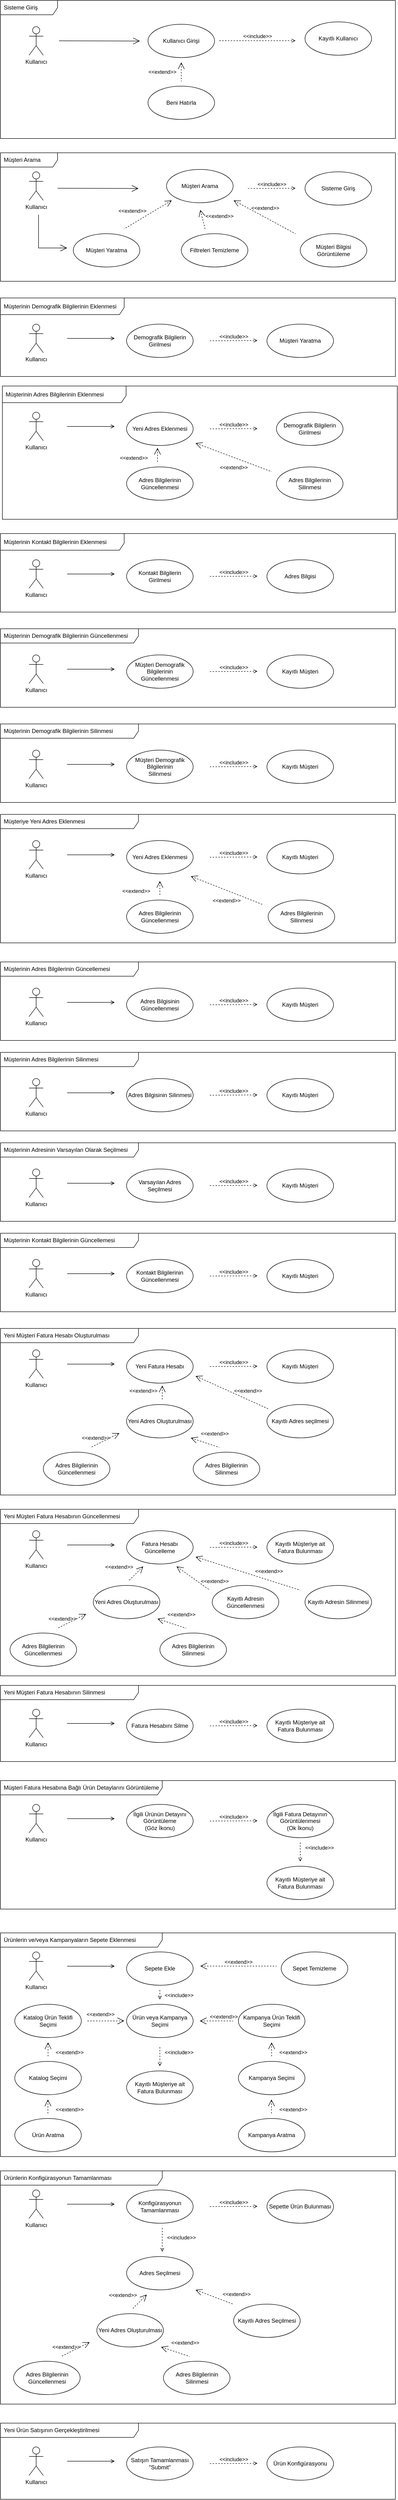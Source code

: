 <mxfile version="20.7.4" type="github">
  <diagram id="ET5Hn8V05vsVDeW5QQIa" name="Page-1">
    <mxGraphModel dx="1366" dy="2928" grid="1" gridSize="10" guides="1" tooltips="1" connect="1" arrows="1" fold="1" page="1" pageScale="1" pageWidth="850" pageHeight="1100" math="0" shadow="0">
      <root>
        <mxCell id="0" />
        <mxCell id="1" parent="0" />
        <mxCell id="RHdUkswQdlGe0OStJKvr-196" value="Yeni Ürün Satışının Gerçekleştirilmesi" style="shape=umlFrame;whiteSpace=wrap;html=1;width=290;height=30;boundedLbl=1;verticalAlign=middle;align=left;spacingLeft=5;" parent="1" vertex="1">
          <mxGeometry x="10" y="2920" width="830" height="160" as="geometry" />
        </mxCell>
        <mxCell id="RHdUkswQdlGe0OStJKvr-136" value="Müşteri Fatura Hesabına Bağlı Ürün Detaylarını Görüntüleme" style="shape=umlFrame;whiteSpace=wrap;html=1;width=340;height=30;boundedLbl=1;verticalAlign=middle;align=left;spacingLeft=5;" parent="1" vertex="1">
          <mxGeometry x="10" y="1570" width="830" height="270" as="geometry" />
        </mxCell>
        <mxCell id="RHdUkswQdlGe0OStJKvr-27" value="Müşterinin Demografik Bilgilerinin Eklenmesi" style="shape=umlFrame;whiteSpace=wrap;html=1;width=260;height=35;boundedLbl=1;verticalAlign=middle;align=left;spacingLeft=5;" parent="1" vertex="1">
          <mxGeometry x="10" y="-1545" width="830" height="165" as="geometry" />
        </mxCell>
        <mxCell id="RHdUkswQdlGe0OStJKvr-33" value="Müşterinin Adres Bilgilerinin Eklenmesi" style="shape=umlFrame;whiteSpace=wrap;html=1;width=260;height=35;boundedLbl=1;verticalAlign=middle;align=left;spacingLeft=5;" parent="1" vertex="1">
          <mxGeometry x="14" y="-1360" width="830" height="280" as="geometry" />
        </mxCell>
        <mxCell id="RHdUkswQdlGe0OStJKvr-1" value="Sisteme Giriş" style="shape=umlFrame;whiteSpace=wrap;html=1;width=120;height=30;boundedLbl=1;verticalAlign=middle;align=left;spacingLeft=5;" parent="1" vertex="1">
          <mxGeometry x="10" y="-2170" width="830" height="290" as="geometry" />
        </mxCell>
        <mxCell id="RHdUkswQdlGe0OStJKvr-3" value="Kullanıcı" style="shape=umlActor;verticalLabelPosition=bottom;verticalAlign=top;html=1;" parent="1" vertex="1">
          <mxGeometry x="70" y="-2115" width="30" height="60" as="geometry" />
        </mxCell>
        <mxCell id="RHdUkswQdlGe0OStJKvr-6" value="&amp;lt;&amp;lt;extend&amp;gt;&amp;gt;" style="edgeStyle=none;html=1;startArrow=open;endArrow=none;startSize=12;verticalAlign=bottom;dashed=1;labelBackgroundColor=none;rounded=0;" parent="1" edge="1">
          <mxGeometry x="0.5" y="-40" width="160" relative="1" as="geometry">
            <mxPoint x="390" y="-2040" as="sourcePoint" />
            <mxPoint x="390" y="-2000" as="targetPoint" />
            <mxPoint y="-1" as="offset" />
          </mxGeometry>
        </mxCell>
        <mxCell id="RHdUkswQdlGe0OStJKvr-9" value="Müşteri Arama" style="shape=umlFrame;whiteSpace=wrap;html=1;width=120;height=30;boundedLbl=1;verticalAlign=middle;align=left;spacingLeft=5;" parent="1" vertex="1">
          <mxGeometry x="10" y="-1850" width="830" height="270" as="geometry" />
        </mxCell>
        <mxCell id="RHdUkswQdlGe0OStJKvr-10" value="Kullanıcı" style="shape=umlActor;verticalLabelPosition=bottom;verticalAlign=top;html=1;" parent="1" vertex="1">
          <mxGeometry x="70" y="-1810" width="30" height="60" as="geometry" />
        </mxCell>
        <mxCell id="RHdUkswQdlGe0OStJKvr-11" value="Müşteri Arama" style="ellipse;whiteSpace=wrap;html=1;" parent="1" vertex="1">
          <mxGeometry x="359" y="-1815" width="140" height="70" as="geometry" />
        </mxCell>
        <mxCell id="RHdUkswQdlGe0OStJKvr-12" value="Müşteri Yaratma" style="ellipse;whiteSpace=wrap;html=1;" parent="1" vertex="1">
          <mxGeometry x="163" y="-1680" width="140" height="70" as="geometry" />
        </mxCell>
        <mxCell id="RHdUkswQdlGe0OStJKvr-13" value="" style="endArrow=open;endFill=1;endSize=12;html=1;rounded=0;" parent="1" edge="1">
          <mxGeometry width="160" relative="1" as="geometry">
            <mxPoint x="130" y="-1775.5" as="sourcePoint" />
            <mxPoint x="300" y="-1775" as="targetPoint" />
          </mxGeometry>
        </mxCell>
        <mxCell id="RHdUkswQdlGe0OStJKvr-14" value="&amp;lt;&amp;lt;extend&amp;gt;&amp;gt;" style="edgeStyle=none;html=1;startArrow=open;endArrow=none;startSize=12;verticalAlign=bottom;dashed=1;labelBackgroundColor=none;rounded=0;" parent="1" edge="1">
          <mxGeometry x="0.489" y="-16" width="160" relative="1" as="geometry">
            <mxPoint x="370" y="-1750" as="sourcePoint" />
            <mxPoint x="270" y="-1690" as="targetPoint" />
            <mxPoint as="offset" />
          </mxGeometry>
        </mxCell>
        <mxCell id="RHdUkswQdlGe0OStJKvr-15" value="Sisteme Giriş" style="ellipse;whiteSpace=wrap;html=1;" parent="1" vertex="1">
          <mxGeometry x="650" y="-1810" width="140" height="70" as="geometry" />
        </mxCell>
        <mxCell id="RHdUkswQdlGe0OStJKvr-16" value="&amp;lt;&amp;lt;include&amp;gt;&amp;gt;" style="html=1;verticalAlign=bottom;labelBackgroundColor=none;endArrow=open;endFill=0;dashed=1;rounded=0;" parent="1" edge="1">
          <mxGeometry width="160" relative="1" as="geometry">
            <mxPoint x="530" y="-1775" as="sourcePoint" />
            <mxPoint x="630" y="-1775.5" as="targetPoint" />
          </mxGeometry>
        </mxCell>
        <mxCell id="RHdUkswQdlGe0OStJKvr-17" value="Müşteri Bilgisi Görüntüleme" style="ellipse;whiteSpace=wrap;html=1;" parent="1" vertex="1">
          <mxGeometry x="640" y="-1680" width="140" height="70" as="geometry" />
        </mxCell>
        <mxCell id="RHdUkswQdlGe0OStJKvr-18" value="&amp;lt;&amp;lt;extend&amp;gt;&amp;gt;" style="edgeStyle=none;html=1;startArrow=open;endArrow=none;startSize=12;verticalAlign=bottom;dashed=1;labelBackgroundColor=none;rounded=0;" parent="1" edge="1">
          <mxGeometry x="-0.053" y="9" width="160" relative="1" as="geometry">
            <mxPoint x="500" y="-1750" as="sourcePoint" />
            <mxPoint x="630" y="-1680" as="targetPoint" />
            <mxPoint as="offset" />
          </mxGeometry>
        </mxCell>
        <mxCell id="RHdUkswQdlGe0OStJKvr-19" value="Filtreleri Temizleme" style="ellipse;whiteSpace=wrap;html=1;" parent="1" vertex="1">
          <mxGeometry x="390" y="-1680" width="140" height="70" as="geometry" />
        </mxCell>
        <mxCell id="RHdUkswQdlGe0OStJKvr-20" value="&amp;lt;&amp;lt;extend&amp;gt;&amp;gt;" style="edgeStyle=none;html=1;startArrow=open;endArrow=none;startSize=12;verticalAlign=bottom;dashed=1;labelBackgroundColor=none;rounded=0;" parent="1" edge="1">
          <mxGeometry x="0.51" y="33" width="160" relative="1" as="geometry">
            <mxPoint x="430" y="-1730" as="sourcePoint" />
            <mxPoint x="440" y="-1690" as="targetPoint" />
            <mxPoint as="offset" />
          </mxGeometry>
        </mxCell>
        <mxCell id="RHdUkswQdlGe0OStJKvr-21" value="" style="endArrow=open;endFill=1;endSize=12;html=1;rounded=0;" parent="1" edge="1">
          <mxGeometry width="160" relative="1" as="geometry">
            <mxPoint x="90" y="-1720" as="sourcePoint" />
            <mxPoint x="150" y="-1650" as="targetPoint" />
            <Array as="points">
              <mxPoint x="90" y="-1650" />
            </Array>
          </mxGeometry>
        </mxCell>
        <mxCell id="RHdUkswQdlGe0OStJKvr-22" value="Kullanıcı" style="shape=umlActor;verticalLabelPosition=bottom;verticalAlign=top;html=1;" parent="1" vertex="1">
          <mxGeometry x="70" y="-1490" width="30" height="60" as="geometry" />
        </mxCell>
        <mxCell id="RHdUkswQdlGe0OStJKvr-23" value="Demografik Bilgilerin Girilmesi" style="ellipse;whiteSpace=wrap;html=1;" parent="1" vertex="1">
          <mxGeometry x="275" y="-1490" width="140" height="70" as="geometry" />
        </mxCell>
        <mxCell id="RHdUkswQdlGe0OStJKvr-24" value="Müşteri Yaratma" style="ellipse;whiteSpace=wrap;html=1;" parent="1" vertex="1">
          <mxGeometry x="570" y="-1490" width="140" height="70" as="geometry" />
        </mxCell>
        <mxCell id="RHdUkswQdlGe0OStJKvr-25" value="&amp;lt;&amp;lt;include&amp;gt;&amp;gt;" style="html=1;verticalAlign=bottom;labelBackgroundColor=none;endArrow=open;endFill=0;dashed=1;rounded=0;" parent="1" edge="1">
          <mxGeometry width="160" relative="1" as="geometry">
            <mxPoint x="450" y="-1455" as="sourcePoint" />
            <mxPoint x="550" y="-1455.5" as="targetPoint" />
          </mxGeometry>
        </mxCell>
        <mxCell id="RHdUkswQdlGe0OStJKvr-26" style="edgeStyle=orthogonalEdgeStyle;rounded=0;orthogonalLoop=1;jettySize=auto;html=1;endArrow=open;endFill=0;" parent="1" edge="1">
          <mxGeometry relative="1" as="geometry">
            <mxPoint x="150" y="-1460" as="sourcePoint" />
            <mxPoint x="250" y="-1460" as="targetPoint" />
            <Array as="points">
              <mxPoint x="190" y="-1460" />
              <mxPoint x="190" y="-1460" />
            </Array>
          </mxGeometry>
        </mxCell>
        <mxCell id="RHdUkswQdlGe0OStJKvr-28" value="Kullanıcı" style="shape=umlActor;verticalLabelPosition=bottom;verticalAlign=top;html=1;" parent="1" vertex="1">
          <mxGeometry x="70" y="-1305" width="30" height="60" as="geometry" />
        </mxCell>
        <mxCell id="RHdUkswQdlGe0OStJKvr-29" value="Yeni Adres Eklenmesi" style="ellipse;whiteSpace=wrap;html=1;" parent="1" vertex="1">
          <mxGeometry x="275" y="-1305" width="140" height="70" as="geometry" />
        </mxCell>
        <mxCell id="RHdUkswQdlGe0OStJKvr-31" value="&amp;lt;&amp;lt;include&amp;gt;&amp;gt;" style="html=1;verticalAlign=bottom;labelBackgroundColor=none;endArrow=open;endFill=0;dashed=1;rounded=0;" parent="1" edge="1">
          <mxGeometry width="160" relative="1" as="geometry">
            <mxPoint x="450" y="-1270" as="sourcePoint" />
            <mxPoint x="550" y="-1270.5" as="targetPoint" />
          </mxGeometry>
        </mxCell>
        <mxCell id="RHdUkswQdlGe0OStJKvr-32" style="edgeStyle=orthogonalEdgeStyle;rounded=0;orthogonalLoop=1;jettySize=auto;html=1;endArrow=open;endFill=0;" parent="1" edge="1">
          <mxGeometry relative="1" as="geometry">
            <mxPoint x="150" y="-1275" as="sourcePoint" />
            <mxPoint x="250" y="-1275" as="targetPoint" />
            <Array as="points">
              <mxPoint x="190" y="-1275" />
              <mxPoint x="190" y="-1275" />
            </Array>
          </mxGeometry>
        </mxCell>
        <mxCell id="RHdUkswQdlGe0OStJKvr-34" value="Demografik Bilgilerin Girilmesi" style="ellipse;whiteSpace=wrap;html=1;" parent="1" vertex="1">
          <mxGeometry x="590" y="-1305" width="140" height="70" as="geometry" />
        </mxCell>
        <mxCell id="RHdUkswQdlGe0OStJKvr-35" value="Adres Bilgilerinin Güncellenmesi" style="ellipse;whiteSpace=wrap;html=1;" parent="1" vertex="1">
          <mxGeometry x="275" y="-1190" width="140" height="70" as="geometry" />
        </mxCell>
        <mxCell id="RHdUkswQdlGe0OStJKvr-36" value="Adres Bilgilerinin Silinmesi" style="ellipse;whiteSpace=wrap;html=1;" parent="1" vertex="1">
          <mxGeometry x="590" y="-1190" width="140" height="70" as="geometry" />
        </mxCell>
        <mxCell id="RHdUkswQdlGe0OStJKvr-38" value="&amp;lt;&amp;lt;extend&amp;gt;&amp;gt;" style="edgeStyle=none;html=1;startArrow=open;endArrow=none;startSize=12;verticalAlign=bottom;dashed=1;labelBackgroundColor=none;rounded=0;" parent="1" edge="1">
          <mxGeometry x="1" y="-50" width="160" relative="1" as="geometry">
            <mxPoint x="340" y="-1230" as="sourcePoint" />
            <mxPoint x="340" y="-1200" as="targetPoint" />
            <mxPoint as="offset" />
          </mxGeometry>
        </mxCell>
        <mxCell id="RHdUkswQdlGe0OStJKvr-40" value="&amp;lt;&amp;lt;extend&amp;gt;&amp;gt;" style="edgeStyle=none;html=1;startArrow=open;endArrow=none;startSize=12;verticalAlign=bottom;dashed=1;labelBackgroundColor=none;rounded=0;" parent="1" edge="1">
          <mxGeometry x="0.123" y="-28" width="160" relative="1" as="geometry">
            <mxPoint x="420" y="-1240" as="sourcePoint" />
            <mxPoint x="580" y="-1180" as="targetPoint" />
            <mxPoint as="offset" />
          </mxGeometry>
        </mxCell>
        <mxCell id="RHdUkswQdlGe0OStJKvr-41" value="Müşterinin Kontakt Bilgilerinin Eklenmesi" style="shape=umlFrame;whiteSpace=wrap;html=1;width=260;height=35;boundedLbl=1;verticalAlign=middle;align=left;spacingLeft=5;" parent="1" vertex="1">
          <mxGeometry x="10" y="-1050" width="830" height="165" as="geometry" />
        </mxCell>
        <mxCell id="RHdUkswQdlGe0OStJKvr-42" value="Kullanıcı" style="shape=umlActor;verticalLabelPosition=bottom;verticalAlign=top;html=1;" parent="1" vertex="1">
          <mxGeometry x="70" y="-995" width="30" height="60" as="geometry" />
        </mxCell>
        <mxCell id="RHdUkswQdlGe0OStJKvr-43" value="Kontakt Bilgilerin Girilmesi" style="ellipse;whiteSpace=wrap;html=1;" parent="1" vertex="1">
          <mxGeometry x="275" y="-995" width="140" height="70" as="geometry" />
        </mxCell>
        <mxCell id="RHdUkswQdlGe0OStJKvr-44" value="Adres Bilgisi" style="ellipse;whiteSpace=wrap;html=1;" parent="1" vertex="1">
          <mxGeometry x="570" y="-995" width="140" height="70" as="geometry" />
        </mxCell>
        <mxCell id="RHdUkswQdlGe0OStJKvr-45" value="&amp;lt;&amp;lt;include&amp;gt;&amp;gt;" style="html=1;verticalAlign=bottom;labelBackgroundColor=none;endArrow=open;endFill=0;dashed=1;rounded=0;" parent="1" edge="1">
          <mxGeometry width="160" relative="1" as="geometry">
            <mxPoint x="450" y="-960" as="sourcePoint" />
            <mxPoint x="550" y="-960.5" as="targetPoint" />
          </mxGeometry>
        </mxCell>
        <mxCell id="RHdUkswQdlGe0OStJKvr-46" style="edgeStyle=orthogonalEdgeStyle;rounded=0;orthogonalLoop=1;jettySize=auto;html=1;endArrow=open;endFill=0;" parent="1" edge="1">
          <mxGeometry relative="1" as="geometry">
            <mxPoint x="150" y="-965" as="sourcePoint" />
            <mxPoint x="250" y="-965" as="targetPoint" />
            <Array as="points">
              <mxPoint x="190" y="-965" />
              <mxPoint x="190" y="-965" />
            </Array>
          </mxGeometry>
        </mxCell>
        <mxCell id="RHdUkswQdlGe0OStJKvr-47" value="Müşterinin Demografik Bilgilerinin Güncellenmesi" style="shape=umlFrame;whiteSpace=wrap;html=1;width=290;height=30;boundedLbl=1;verticalAlign=middle;align=left;spacingLeft=5;" parent="1" vertex="1">
          <mxGeometry x="10" y="-850" width="830" height="165" as="geometry" />
        </mxCell>
        <mxCell id="RHdUkswQdlGe0OStJKvr-48" value="Kullanıcı" style="shape=umlActor;verticalLabelPosition=bottom;verticalAlign=top;html=1;" parent="1" vertex="1">
          <mxGeometry x="70" y="-795" width="30" height="60" as="geometry" />
        </mxCell>
        <mxCell id="RHdUkswQdlGe0OStJKvr-49" value="Müşteri Demografik Bilgilerinin &lt;br&gt;Güncellenmesi" style="ellipse;whiteSpace=wrap;html=1;" parent="1" vertex="1">
          <mxGeometry x="275" y="-795" width="140" height="70" as="geometry" />
        </mxCell>
        <mxCell id="RHdUkswQdlGe0OStJKvr-50" value="Kayıtlı Müşteri" style="ellipse;whiteSpace=wrap;html=1;" parent="1" vertex="1">
          <mxGeometry x="570" y="-795" width="140" height="70" as="geometry" />
        </mxCell>
        <mxCell id="RHdUkswQdlGe0OStJKvr-51" value="&amp;lt;&amp;lt;include&amp;gt;&amp;gt;" style="html=1;verticalAlign=bottom;labelBackgroundColor=none;endArrow=open;endFill=0;dashed=1;rounded=0;" parent="1" edge="1">
          <mxGeometry width="160" relative="1" as="geometry">
            <mxPoint x="450" y="-760" as="sourcePoint" />
            <mxPoint x="550" y="-760.5" as="targetPoint" />
          </mxGeometry>
        </mxCell>
        <mxCell id="RHdUkswQdlGe0OStJKvr-52" style="edgeStyle=orthogonalEdgeStyle;rounded=0;orthogonalLoop=1;jettySize=auto;html=1;endArrow=open;endFill=0;" parent="1" edge="1">
          <mxGeometry relative="1" as="geometry">
            <mxPoint x="150" y="-765" as="sourcePoint" />
            <mxPoint x="250" y="-765" as="targetPoint" />
            <Array as="points">
              <mxPoint x="190" y="-765" />
              <mxPoint x="190" y="-765" />
            </Array>
          </mxGeometry>
        </mxCell>
        <mxCell id="RHdUkswQdlGe0OStJKvr-53" value="Müşterinin Demografik Bilgilerinin Silinmesi" style="shape=umlFrame;whiteSpace=wrap;html=1;width=290;height=30;boundedLbl=1;verticalAlign=middle;align=left;spacingLeft=5;" parent="1" vertex="1">
          <mxGeometry x="10" y="-650" width="830" height="165" as="geometry" />
        </mxCell>
        <mxCell id="RHdUkswQdlGe0OStJKvr-54" value="Kullanıcı" style="shape=umlActor;verticalLabelPosition=bottom;verticalAlign=top;html=1;" parent="1" vertex="1">
          <mxGeometry x="70" y="-595" width="30" height="60" as="geometry" />
        </mxCell>
        <mxCell id="RHdUkswQdlGe0OStJKvr-55" value="Müşteri Demografik Bilgilerinin &lt;br&gt;Silinmesi" style="ellipse;whiteSpace=wrap;html=1;" parent="1" vertex="1">
          <mxGeometry x="275" y="-595" width="140" height="70" as="geometry" />
        </mxCell>
        <mxCell id="RHdUkswQdlGe0OStJKvr-56" value="Kayıtlı Müşteri" style="ellipse;whiteSpace=wrap;html=1;" parent="1" vertex="1">
          <mxGeometry x="570" y="-595" width="140" height="70" as="geometry" />
        </mxCell>
        <mxCell id="RHdUkswQdlGe0OStJKvr-57" value="&amp;lt;&amp;lt;include&amp;gt;&amp;gt;" style="html=1;verticalAlign=bottom;labelBackgroundColor=none;endArrow=open;endFill=0;dashed=1;rounded=0;" parent="1" edge="1">
          <mxGeometry width="160" relative="1" as="geometry">
            <mxPoint x="450" y="-560" as="sourcePoint" />
            <mxPoint x="550" y="-560.5" as="targetPoint" />
          </mxGeometry>
        </mxCell>
        <mxCell id="RHdUkswQdlGe0OStJKvr-58" style="edgeStyle=orthogonalEdgeStyle;rounded=0;orthogonalLoop=1;jettySize=auto;html=1;endArrow=open;endFill=0;" parent="1" edge="1">
          <mxGeometry relative="1" as="geometry">
            <mxPoint x="150" y="-565" as="sourcePoint" />
            <mxPoint x="250" y="-565" as="targetPoint" />
            <Array as="points">
              <mxPoint x="190" y="-565" />
              <mxPoint x="190" y="-565" />
            </Array>
          </mxGeometry>
        </mxCell>
        <mxCell id="RHdUkswQdlGe0OStJKvr-59" value="Müşteriye Yeni Adres Eklenmesi" style="shape=umlFrame;whiteSpace=wrap;html=1;width=290;height=30;boundedLbl=1;verticalAlign=middle;align=left;spacingLeft=5;" parent="1" vertex="1">
          <mxGeometry x="10" y="-460" width="830" height="270" as="geometry" />
        </mxCell>
        <mxCell id="RHdUkswQdlGe0OStJKvr-60" value="Kullanıcı" style="shape=umlActor;verticalLabelPosition=bottom;verticalAlign=top;html=1;" parent="1" vertex="1">
          <mxGeometry x="70" y="-405" width="30" height="60" as="geometry" />
        </mxCell>
        <mxCell id="RHdUkswQdlGe0OStJKvr-61" value="Yeni Adres Eklenmesi" style="ellipse;whiteSpace=wrap;html=1;" parent="1" vertex="1">
          <mxGeometry x="275" y="-405" width="140" height="70" as="geometry" />
        </mxCell>
        <mxCell id="RHdUkswQdlGe0OStJKvr-62" value="Kayıtlı Müşteri" style="ellipse;whiteSpace=wrap;html=1;" parent="1" vertex="1">
          <mxGeometry x="570" y="-405" width="140" height="70" as="geometry" />
        </mxCell>
        <mxCell id="RHdUkswQdlGe0OStJKvr-63" value="&amp;lt;&amp;lt;include&amp;gt;&amp;gt;" style="html=1;verticalAlign=bottom;labelBackgroundColor=none;endArrow=open;endFill=0;dashed=1;rounded=0;" parent="1" edge="1">
          <mxGeometry width="160" relative="1" as="geometry">
            <mxPoint x="450" y="-370" as="sourcePoint" />
            <mxPoint x="550" y="-370.5" as="targetPoint" />
          </mxGeometry>
        </mxCell>
        <mxCell id="RHdUkswQdlGe0OStJKvr-64" style="edgeStyle=orthogonalEdgeStyle;rounded=0;orthogonalLoop=1;jettySize=auto;html=1;endArrow=open;endFill=0;" parent="1" edge="1">
          <mxGeometry relative="1" as="geometry">
            <mxPoint x="150" y="-375" as="sourcePoint" />
            <mxPoint x="250" y="-375" as="targetPoint" />
            <Array as="points">
              <mxPoint x="190" y="-375" />
              <mxPoint x="190" y="-375" />
            </Array>
          </mxGeometry>
        </mxCell>
        <mxCell id="RHdUkswQdlGe0OStJKvr-71" value="Müşterinin Adres Bilgilerinin Güncellemesi" style="shape=umlFrame;whiteSpace=wrap;html=1;width=290;height=30;boundedLbl=1;verticalAlign=middle;align=left;spacingLeft=5;" parent="1" vertex="1">
          <mxGeometry x="10" y="-150" width="830" height="165" as="geometry" />
        </mxCell>
        <mxCell id="RHdUkswQdlGe0OStJKvr-72" value="Kullanıcı" style="shape=umlActor;verticalLabelPosition=bottom;verticalAlign=top;html=1;" parent="1" vertex="1">
          <mxGeometry x="70" y="-95" width="30" height="60" as="geometry" />
        </mxCell>
        <mxCell id="RHdUkswQdlGe0OStJKvr-73" value="Adres Bilgisinin Güncellenmesi" style="ellipse;whiteSpace=wrap;html=1;" parent="1" vertex="1">
          <mxGeometry x="275" y="-95" width="140" height="70" as="geometry" />
        </mxCell>
        <mxCell id="RHdUkswQdlGe0OStJKvr-74" value="Kayıtlı Müşteri" style="ellipse;whiteSpace=wrap;html=1;" parent="1" vertex="1">
          <mxGeometry x="570" y="-95" width="140" height="70" as="geometry" />
        </mxCell>
        <mxCell id="RHdUkswQdlGe0OStJKvr-75" value="&amp;lt;&amp;lt;include&amp;gt;&amp;gt;" style="html=1;verticalAlign=bottom;labelBackgroundColor=none;endArrow=open;endFill=0;dashed=1;rounded=0;" parent="1" edge="1">
          <mxGeometry width="160" relative="1" as="geometry">
            <mxPoint x="450" y="-60" as="sourcePoint" />
            <mxPoint x="550" y="-60.5" as="targetPoint" />
          </mxGeometry>
        </mxCell>
        <mxCell id="RHdUkswQdlGe0OStJKvr-76" style="edgeStyle=orthogonalEdgeStyle;rounded=0;orthogonalLoop=1;jettySize=auto;html=1;endArrow=open;endFill=0;" parent="1" edge="1">
          <mxGeometry relative="1" as="geometry">
            <mxPoint x="150" y="-65" as="sourcePoint" />
            <mxPoint x="250" y="-65" as="targetPoint" />
            <Array as="points">
              <mxPoint x="190" y="-65" />
              <mxPoint x="190" y="-65" />
            </Array>
          </mxGeometry>
        </mxCell>
        <mxCell id="RHdUkswQdlGe0OStJKvr-77" value="Müşterinin Adres Bilgilerinin Silinmesi" style="shape=umlFrame;whiteSpace=wrap;html=1;width=290;height=30;boundedLbl=1;verticalAlign=middle;align=left;spacingLeft=5;" parent="1" vertex="1">
          <mxGeometry x="10" y="40" width="830" height="165" as="geometry" />
        </mxCell>
        <mxCell id="RHdUkswQdlGe0OStJKvr-78" value="Kullanıcı" style="shape=umlActor;verticalLabelPosition=bottom;verticalAlign=top;html=1;" parent="1" vertex="1">
          <mxGeometry x="70" y="95" width="30" height="60" as="geometry" />
        </mxCell>
        <mxCell id="RHdUkswQdlGe0OStJKvr-79" value="Adres Bilgisinin Silinmesi" style="ellipse;whiteSpace=wrap;html=1;" parent="1" vertex="1">
          <mxGeometry x="275" y="95" width="140" height="70" as="geometry" />
        </mxCell>
        <mxCell id="RHdUkswQdlGe0OStJKvr-80" value="Kayıtlı Müşteri" style="ellipse;whiteSpace=wrap;html=1;" parent="1" vertex="1">
          <mxGeometry x="570" y="95" width="140" height="70" as="geometry" />
        </mxCell>
        <mxCell id="RHdUkswQdlGe0OStJKvr-81" value="&amp;lt;&amp;lt;include&amp;gt;&amp;gt;" style="html=1;verticalAlign=bottom;labelBackgroundColor=none;endArrow=open;endFill=0;dashed=1;rounded=0;" parent="1" edge="1">
          <mxGeometry width="160" relative="1" as="geometry">
            <mxPoint x="450" y="130" as="sourcePoint" />
            <mxPoint x="550" y="129.5" as="targetPoint" />
          </mxGeometry>
        </mxCell>
        <mxCell id="RHdUkswQdlGe0OStJKvr-82" style="edgeStyle=orthogonalEdgeStyle;rounded=0;orthogonalLoop=1;jettySize=auto;html=1;endArrow=open;endFill=0;" parent="1" edge="1">
          <mxGeometry relative="1" as="geometry">
            <mxPoint x="150" y="125" as="sourcePoint" />
            <mxPoint x="250" y="125" as="targetPoint" />
            <Array as="points">
              <mxPoint x="190" y="125" />
              <mxPoint x="190" y="125" />
            </Array>
          </mxGeometry>
        </mxCell>
        <mxCell id="RHdUkswQdlGe0OStJKvr-83" value="Müşterinin Adresinin Varsayılan Olarak Seçilmesi" style="shape=umlFrame;whiteSpace=wrap;html=1;width=290;height=30;boundedLbl=1;verticalAlign=middle;align=left;spacingLeft=5;" parent="1" vertex="1">
          <mxGeometry x="10" y="230" width="830" height="165" as="geometry" />
        </mxCell>
        <mxCell id="RHdUkswQdlGe0OStJKvr-84" value="Kullanıcı" style="shape=umlActor;verticalLabelPosition=bottom;verticalAlign=top;html=1;" parent="1" vertex="1">
          <mxGeometry x="70" y="285" width="30" height="60" as="geometry" />
        </mxCell>
        <mxCell id="RHdUkswQdlGe0OStJKvr-85" value="Varsayılan Adres Seçilmesi" style="ellipse;whiteSpace=wrap;html=1;" parent="1" vertex="1">
          <mxGeometry x="275" y="285" width="140" height="70" as="geometry" />
        </mxCell>
        <mxCell id="RHdUkswQdlGe0OStJKvr-86" value="Kayıtlı Müşteri" style="ellipse;whiteSpace=wrap;html=1;" parent="1" vertex="1">
          <mxGeometry x="570" y="285" width="140" height="70" as="geometry" />
        </mxCell>
        <mxCell id="RHdUkswQdlGe0OStJKvr-87" value="&amp;lt;&amp;lt;include&amp;gt;&amp;gt;" style="html=1;verticalAlign=bottom;labelBackgroundColor=none;endArrow=open;endFill=0;dashed=1;rounded=0;" parent="1" edge="1">
          <mxGeometry width="160" relative="1" as="geometry">
            <mxPoint x="450" y="320" as="sourcePoint" />
            <mxPoint x="550" y="319.5" as="targetPoint" />
          </mxGeometry>
        </mxCell>
        <mxCell id="RHdUkswQdlGe0OStJKvr-88" style="edgeStyle=orthogonalEdgeStyle;rounded=0;orthogonalLoop=1;jettySize=auto;html=1;endArrow=open;endFill=0;" parent="1" edge="1">
          <mxGeometry relative="1" as="geometry">
            <mxPoint x="150" y="315" as="sourcePoint" />
            <mxPoint x="250" y="315" as="targetPoint" />
            <Array as="points">
              <mxPoint x="190" y="315" />
              <mxPoint x="190" y="315" />
            </Array>
          </mxGeometry>
        </mxCell>
        <mxCell id="RHdUkswQdlGe0OStJKvr-89" value="Müşterinin Kontakt Bilgilerinin Güncellemesi" style="shape=umlFrame;whiteSpace=wrap;html=1;width=290;height=30;boundedLbl=1;verticalAlign=middle;align=left;spacingLeft=5;" parent="1" vertex="1">
          <mxGeometry x="10" y="420" width="830" height="165" as="geometry" />
        </mxCell>
        <mxCell id="RHdUkswQdlGe0OStJKvr-90" value="Kullanıcı" style="shape=umlActor;verticalLabelPosition=bottom;verticalAlign=top;html=1;" parent="1" vertex="1">
          <mxGeometry x="70" y="475" width="30" height="60" as="geometry" />
        </mxCell>
        <mxCell id="RHdUkswQdlGe0OStJKvr-91" value="Kontakt Bilgilerinin Güncellenmesi" style="ellipse;whiteSpace=wrap;html=1;" parent="1" vertex="1">
          <mxGeometry x="275" y="475" width="140" height="70" as="geometry" />
        </mxCell>
        <mxCell id="RHdUkswQdlGe0OStJKvr-92" value="Kayıtlı Müşteri" style="ellipse;whiteSpace=wrap;html=1;" parent="1" vertex="1">
          <mxGeometry x="570" y="475" width="140" height="70" as="geometry" />
        </mxCell>
        <mxCell id="RHdUkswQdlGe0OStJKvr-93" value="&amp;lt;&amp;lt;include&amp;gt;&amp;gt;" style="html=1;verticalAlign=bottom;labelBackgroundColor=none;endArrow=open;endFill=0;dashed=1;rounded=0;" parent="1" edge="1">
          <mxGeometry width="160" relative="1" as="geometry">
            <mxPoint x="450" y="510" as="sourcePoint" />
            <mxPoint x="550" y="509.5" as="targetPoint" />
          </mxGeometry>
        </mxCell>
        <mxCell id="RHdUkswQdlGe0OStJKvr-94" style="edgeStyle=orthogonalEdgeStyle;rounded=0;orthogonalLoop=1;jettySize=auto;html=1;endArrow=open;endFill=0;" parent="1" edge="1">
          <mxGeometry relative="1" as="geometry">
            <mxPoint x="150" y="505" as="sourcePoint" />
            <mxPoint x="250" y="505" as="targetPoint" />
            <Array as="points">
              <mxPoint x="190" y="505" />
              <mxPoint x="190" y="505" />
            </Array>
          </mxGeometry>
        </mxCell>
        <mxCell id="RHdUkswQdlGe0OStJKvr-95" value="Yeni Müşteri Fatura Hesabı Oluşturulması" style="shape=umlFrame;whiteSpace=wrap;html=1;width=290;height=30;boundedLbl=1;verticalAlign=middle;align=left;spacingLeft=5;" parent="1" vertex="1">
          <mxGeometry x="10" y="620" width="830" height="350" as="geometry" />
        </mxCell>
        <mxCell id="RHdUkswQdlGe0OStJKvr-96" value="Kullanıcı" style="shape=umlActor;verticalLabelPosition=bottom;verticalAlign=top;html=1;" parent="1" vertex="1">
          <mxGeometry x="70" y="665" width="30" height="60" as="geometry" />
        </mxCell>
        <mxCell id="RHdUkswQdlGe0OStJKvr-97" value="Yeni Fatura Hesabı" style="ellipse;whiteSpace=wrap;html=1;" parent="1" vertex="1">
          <mxGeometry x="275" y="665" width="140" height="70" as="geometry" />
        </mxCell>
        <mxCell id="RHdUkswQdlGe0OStJKvr-98" value="Kayıtlı Müşteri" style="ellipse;whiteSpace=wrap;html=1;" parent="1" vertex="1">
          <mxGeometry x="570" y="665" width="140" height="70" as="geometry" />
        </mxCell>
        <mxCell id="RHdUkswQdlGe0OStJKvr-99" value="&amp;lt;&amp;lt;include&amp;gt;&amp;gt;" style="html=1;verticalAlign=bottom;labelBackgroundColor=none;endArrow=open;endFill=0;dashed=1;rounded=0;" parent="1" edge="1">
          <mxGeometry width="160" relative="1" as="geometry">
            <mxPoint x="450" y="700" as="sourcePoint" />
            <mxPoint x="550" y="699.5" as="targetPoint" />
          </mxGeometry>
        </mxCell>
        <mxCell id="RHdUkswQdlGe0OStJKvr-100" style="edgeStyle=orthogonalEdgeStyle;rounded=0;orthogonalLoop=1;jettySize=auto;html=1;endArrow=open;endFill=0;" parent="1" edge="1">
          <mxGeometry relative="1" as="geometry">
            <mxPoint x="150" y="695" as="sourcePoint" />
            <mxPoint x="250" y="695" as="targetPoint" />
            <Array as="points">
              <mxPoint x="190" y="695" />
              <mxPoint x="190" y="695" />
            </Array>
          </mxGeometry>
        </mxCell>
        <mxCell id="RHdUkswQdlGe0OStJKvr-101" value="Yeni Adres Oluşturulması" style="ellipse;whiteSpace=wrap;html=1;" parent="1" vertex="1">
          <mxGeometry x="275" y="780" width="140" height="70" as="geometry" />
        </mxCell>
        <mxCell id="RHdUkswQdlGe0OStJKvr-102" value="Kayıtlı Adres seçilmesi" style="ellipse;whiteSpace=wrap;html=1;" parent="1" vertex="1">
          <mxGeometry x="570" y="780" width="140" height="70" as="geometry" />
        </mxCell>
        <mxCell id="RHdUkswQdlGe0OStJKvr-103" value="Adres Bilgilerinin Güncellenmesi" style="ellipse;whiteSpace=wrap;html=1;" parent="1" vertex="1">
          <mxGeometry x="100" y="880" width="140" height="70" as="geometry" />
        </mxCell>
        <mxCell id="RHdUkswQdlGe0OStJKvr-104" value="Adres Bilgilerinin Silinmesi" style="ellipse;whiteSpace=wrap;html=1;" parent="1" vertex="1">
          <mxGeometry x="415" y="880" width="140" height="70" as="geometry" />
        </mxCell>
        <mxCell id="RHdUkswQdlGe0OStJKvr-105" value="&amp;lt;&amp;lt;extend&amp;gt;&amp;gt;" style="edgeStyle=none;html=1;startArrow=open;endArrow=none;startSize=12;verticalAlign=bottom;dashed=1;labelBackgroundColor=none;rounded=0;" parent="1" edge="1">
          <mxGeometry x="0.372" y="9" width="160" relative="1" as="geometry">
            <mxPoint x="420" y="720" as="sourcePoint" />
            <mxPoint x="575" y="790" as="targetPoint" />
            <mxPoint as="offset" />
          </mxGeometry>
        </mxCell>
        <mxCell id="RHdUkswQdlGe0OStJKvr-106" value="&amp;lt;&amp;lt;extend&amp;gt;&amp;gt;" style="edgeStyle=none;html=1;startArrow=open;endArrow=none;startSize=12;verticalAlign=bottom;dashed=1;labelBackgroundColor=none;rounded=0;" parent="1" edge="1">
          <mxGeometry x="0.5" y="16" width="160" relative="1" as="geometry">
            <mxPoint x="410" y="850" as="sourcePoint" />
            <mxPoint x="470" y="870" as="targetPoint" />
            <mxPoint as="offset" />
          </mxGeometry>
        </mxCell>
        <mxCell id="RHdUkswQdlGe0OStJKvr-107" value="&amp;lt;&amp;lt;extend&amp;gt;&amp;gt;" style="edgeStyle=none;html=1;startArrow=open;endArrow=none;startSize=12;verticalAlign=bottom;dashed=1;labelBackgroundColor=none;rounded=0;" parent="1" edge="1">
          <mxGeometry x="0.6" y="-4" width="160" relative="1" as="geometry">
            <mxPoint x="260" y="840" as="sourcePoint" />
            <mxPoint x="200" y="870" as="targetPoint" />
            <mxPoint y="-1" as="offset" />
          </mxGeometry>
        </mxCell>
        <mxCell id="RHdUkswQdlGe0OStJKvr-108" value="&amp;lt;&amp;lt;extend&amp;gt;&amp;gt;" style="edgeStyle=none;html=1;startArrow=open;endArrow=none;startSize=12;verticalAlign=bottom;dashed=1;labelBackgroundColor=none;rounded=0;" parent="1" edge="1">
          <mxGeometry x="0.333" y="-40" width="160" relative="1" as="geometry">
            <mxPoint x="350" y="740" as="sourcePoint" />
            <mxPoint x="350" y="770" as="targetPoint" />
            <mxPoint as="offset" />
          </mxGeometry>
        </mxCell>
        <mxCell id="RHdUkswQdlGe0OStJKvr-109" value="Yeni Müşteri Fatura Hesabının Güncellenmesi" style="shape=umlFrame;whiteSpace=wrap;html=1;width=290;height=30;boundedLbl=1;verticalAlign=middle;align=left;spacingLeft=5;" parent="1" vertex="1">
          <mxGeometry x="10" y="1000" width="830" height="350" as="geometry" />
        </mxCell>
        <mxCell id="RHdUkswQdlGe0OStJKvr-110" value="Kullanıcı" style="shape=umlActor;verticalLabelPosition=bottom;verticalAlign=top;html=1;" parent="1" vertex="1">
          <mxGeometry x="70" y="1045" width="30" height="60" as="geometry" />
        </mxCell>
        <mxCell id="RHdUkswQdlGe0OStJKvr-111" value="Fatura Hesabı Güncelleme" style="ellipse;whiteSpace=wrap;html=1;" parent="1" vertex="1">
          <mxGeometry x="275" y="1045" width="140" height="70" as="geometry" />
        </mxCell>
        <mxCell id="RHdUkswQdlGe0OStJKvr-112" value="Kayıtlı Müşteriye ait Fatura Bulunması" style="ellipse;whiteSpace=wrap;html=1;" parent="1" vertex="1">
          <mxGeometry x="570" y="1045" width="140" height="70" as="geometry" />
        </mxCell>
        <mxCell id="RHdUkswQdlGe0OStJKvr-113" value="&amp;lt;&amp;lt;include&amp;gt;&amp;gt;" style="html=1;verticalAlign=bottom;labelBackgroundColor=none;endArrow=open;endFill=0;dashed=1;rounded=0;" parent="1" edge="1">
          <mxGeometry width="160" relative="1" as="geometry">
            <mxPoint x="450" y="1080" as="sourcePoint" />
            <mxPoint x="550" y="1079.5" as="targetPoint" />
          </mxGeometry>
        </mxCell>
        <mxCell id="RHdUkswQdlGe0OStJKvr-114" style="edgeStyle=orthogonalEdgeStyle;rounded=0;orthogonalLoop=1;jettySize=auto;html=1;endArrow=open;endFill=0;" parent="1" edge="1">
          <mxGeometry relative="1" as="geometry">
            <mxPoint x="150" y="1075" as="sourcePoint" />
            <mxPoint x="250" y="1075" as="targetPoint" />
            <Array as="points">
              <mxPoint x="190" y="1075" />
              <mxPoint x="190" y="1075" />
            </Array>
          </mxGeometry>
        </mxCell>
        <mxCell id="RHdUkswQdlGe0OStJKvr-115" value="Yeni Adres Oluşturulması" style="ellipse;whiteSpace=wrap;html=1;" parent="1" vertex="1">
          <mxGeometry x="205" y="1160" width="140" height="70" as="geometry" />
        </mxCell>
        <mxCell id="RHdUkswQdlGe0OStJKvr-116" value="Kayıtlı Adresin Silinmesi" style="ellipse;whiteSpace=wrap;html=1;" parent="1" vertex="1">
          <mxGeometry x="650" y="1160" width="140" height="70" as="geometry" />
        </mxCell>
        <mxCell id="RHdUkswQdlGe0OStJKvr-117" value="Adres Bilgilerinin Güncellenmesi" style="ellipse;whiteSpace=wrap;html=1;" parent="1" vertex="1">
          <mxGeometry x="30" y="1260" width="140" height="70" as="geometry" />
        </mxCell>
        <mxCell id="RHdUkswQdlGe0OStJKvr-118" value="Adres Bilgilerinin Silinmesi" style="ellipse;whiteSpace=wrap;html=1;" parent="1" vertex="1">
          <mxGeometry x="345" y="1260" width="140" height="70" as="geometry" />
        </mxCell>
        <mxCell id="RHdUkswQdlGe0OStJKvr-119" value="&amp;lt;&amp;lt;extend&amp;gt;&amp;gt;" style="edgeStyle=none;html=1;startArrow=open;endArrow=none;startSize=12;verticalAlign=bottom;dashed=1;labelBackgroundColor=none;rounded=0;" parent="1" edge="1">
          <mxGeometry x="0.372" y="9" width="160" relative="1" as="geometry">
            <mxPoint x="420" y="1100" as="sourcePoint" />
            <mxPoint x="640" y="1170" as="targetPoint" />
            <mxPoint as="offset" />
          </mxGeometry>
        </mxCell>
        <mxCell id="RHdUkswQdlGe0OStJKvr-120" value="&amp;lt;&amp;lt;extend&amp;gt;&amp;gt;" style="edgeStyle=none;html=1;startArrow=open;endArrow=none;startSize=12;verticalAlign=bottom;dashed=1;labelBackgroundColor=none;rounded=0;" parent="1" edge="1">
          <mxGeometry x="0.5" y="16" width="160" relative="1" as="geometry">
            <mxPoint x="340" y="1230" as="sourcePoint" />
            <mxPoint x="400" y="1250" as="targetPoint" />
            <mxPoint as="offset" />
          </mxGeometry>
        </mxCell>
        <mxCell id="RHdUkswQdlGe0OStJKvr-121" value="&amp;lt;&amp;lt;extend&amp;gt;&amp;gt;" style="edgeStyle=none;html=1;startArrow=open;endArrow=none;startSize=12;verticalAlign=bottom;dashed=1;labelBackgroundColor=none;rounded=0;" parent="1" edge="1">
          <mxGeometry x="0.6" y="-4" width="160" relative="1" as="geometry">
            <mxPoint x="190" y="1220" as="sourcePoint" />
            <mxPoint x="130" y="1250" as="targetPoint" />
            <mxPoint y="-1" as="offset" />
          </mxGeometry>
        </mxCell>
        <mxCell id="RHdUkswQdlGe0OStJKvr-122" value="&amp;lt;&amp;lt;extend&amp;gt;&amp;gt;" style="edgeStyle=none;html=1;startArrow=open;endArrow=none;startSize=12;verticalAlign=bottom;dashed=1;labelBackgroundColor=none;rounded=0;" parent="1" edge="1">
          <mxGeometry x="1" y="-28" width="160" relative="1" as="geometry">
            <mxPoint x="310" y="1120" as="sourcePoint" />
            <mxPoint x="280" y="1150" as="targetPoint" />
            <mxPoint x="-1" as="offset" />
          </mxGeometry>
        </mxCell>
        <mxCell id="RHdUkswQdlGe0OStJKvr-123" value="Kayıtlı Adresin Güncellenmesi" style="ellipse;whiteSpace=wrap;html=1;" parent="1" vertex="1">
          <mxGeometry x="455" y="1160" width="140" height="70" as="geometry" />
        </mxCell>
        <mxCell id="RHdUkswQdlGe0OStJKvr-124" value="&amp;lt;&amp;lt;extend&amp;gt;&amp;gt;" style="edgeStyle=none;html=1;startArrow=open;endArrow=none;startSize=12;verticalAlign=bottom;dashed=1;labelBackgroundColor=none;rounded=0;" parent="1" edge="1">
          <mxGeometry x="1" y="14" width="160" relative="1" as="geometry">
            <mxPoint x="380" y="1120" as="sourcePoint" />
            <mxPoint x="450" y="1170" as="targetPoint" />
            <mxPoint x="2" y="1" as="offset" />
          </mxGeometry>
        </mxCell>
        <mxCell id="RHdUkswQdlGe0OStJKvr-125" value="Kullanıcı" style="shape=umlActor;verticalLabelPosition=bottom;verticalAlign=top;html=1;" parent="1" vertex="1">
          <mxGeometry x="70" y="1420" width="30" height="60" as="geometry" />
        </mxCell>
        <mxCell id="RHdUkswQdlGe0OStJKvr-126" value="Fatura Hesabını Silme" style="ellipse;whiteSpace=wrap;html=1;" parent="1" vertex="1">
          <mxGeometry x="275" y="1420" width="140" height="70" as="geometry" />
        </mxCell>
        <mxCell id="RHdUkswQdlGe0OStJKvr-127" value="Kayıtlı Müşteriye ait Fatura Bulunması" style="ellipse;whiteSpace=wrap;html=1;" parent="1" vertex="1">
          <mxGeometry x="570" y="1420" width="140" height="70" as="geometry" />
        </mxCell>
        <mxCell id="RHdUkswQdlGe0OStJKvr-128" value="&amp;lt;&amp;lt;include&amp;gt;&amp;gt;" style="html=1;verticalAlign=bottom;labelBackgroundColor=none;endArrow=open;endFill=0;dashed=1;rounded=0;" parent="1" edge="1">
          <mxGeometry width="160" relative="1" as="geometry">
            <mxPoint x="450" y="1455" as="sourcePoint" />
            <mxPoint x="550" y="1454.5" as="targetPoint" />
          </mxGeometry>
        </mxCell>
        <mxCell id="RHdUkswQdlGe0OStJKvr-129" style="edgeStyle=orthogonalEdgeStyle;rounded=0;orthogonalLoop=1;jettySize=auto;html=1;endArrow=open;endFill=0;" parent="1" edge="1">
          <mxGeometry relative="1" as="geometry">
            <mxPoint x="150" y="1450" as="sourcePoint" />
            <mxPoint x="250" y="1450" as="targetPoint" />
            <Array as="points">
              <mxPoint x="190" y="1450" />
              <mxPoint x="190" y="1450" />
            </Array>
          </mxGeometry>
        </mxCell>
        <mxCell id="RHdUkswQdlGe0OStJKvr-130" value="Yeni Müşteri Fatura Hesabının Silinmesi" style="shape=umlFrame;whiteSpace=wrap;html=1;width=290;height=30;boundedLbl=1;verticalAlign=middle;align=left;spacingLeft=5;" parent="1" vertex="1">
          <mxGeometry x="10" y="1370" width="830" height="160" as="geometry" />
        </mxCell>
        <mxCell id="RHdUkswQdlGe0OStJKvr-131" value="Kullanıcı" style="shape=umlActor;verticalLabelPosition=bottom;verticalAlign=top;html=1;" parent="1" vertex="1">
          <mxGeometry x="70" y="1620" width="30" height="60" as="geometry" />
        </mxCell>
        <mxCell id="RHdUkswQdlGe0OStJKvr-132" value="İlgili Ürünün Detayını Görüntüleme&lt;br&gt;(Göz İkonu)" style="ellipse;whiteSpace=wrap;html=1;" parent="1" vertex="1">
          <mxGeometry x="275" y="1620" width="140" height="70" as="geometry" />
        </mxCell>
        <mxCell id="RHdUkswQdlGe0OStJKvr-133" value="Kayıtlı Müşteriye ait Fatura Bulunması" style="ellipse;whiteSpace=wrap;html=1;" parent="1" vertex="1">
          <mxGeometry x="570" y="1750" width="140" height="70" as="geometry" />
        </mxCell>
        <mxCell id="RHdUkswQdlGe0OStJKvr-134" value="&amp;lt;&amp;lt;include&amp;gt;&amp;gt;" style="html=1;verticalAlign=bottom;labelBackgroundColor=none;endArrow=open;endFill=0;dashed=1;rounded=0;" parent="1" edge="1">
          <mxGeometry y="40" width="160" relative="1" as="geometry">
            <mxPoint x="640" y="1700" as="sourcePoint" />
            <mxPoint x="640" y="1740" as="targetPoint" />
            <mxPoint as="offset" />
          </mxGeometry>
        </mxCell>
        <mxCell id="RHdUkswQdlGe0OStJKvr-135" style="edgeStyle=orthogonalEdgeStyle;rounded=0;orthogonalLoop=1;jettySize=auto;html=1;endArrow=open;endFill=0;" parent="1" edge="1">
          <mxGeometry relative="1" as="geometry">
            <mxPoint x="150" y="1650" as="sourcePoint" />
            <mxPoint x="250" y="1650" as="targetPoint" />
            <Array as="points">
              <mxPoint x="190" y="1650" />
              <mxPoint x="190" y="1650" />
            </Array>
          </mxGeometry>
        </mxCell>
        <mxCell id="RHdUkswQdlGe0OStJKvr-137" value="İlgili Fatura Detayının Görüntülenmesi&lt;br&gt;(Ok İkonu)" style="ellipse;whiteSpace=wrap;html=1;" parent="1" vertex="1">
          <mxGeometry x="570" y="1620" width="140" height="70" as="geometry" />
        </mxCell>
        <mxCell id="RHdUkswQdlGe0OStJKvr-138" value="&amp;lt;&amp;lt;include&amp;gt;&amp;gt;" style="html=1;verticalAlign=bottom;labelBackgroundColor=none;endArrow=open;endFill=0;dashed=1;rounded=0;" parent="1" edge="1">
          <mxGeometry width="160" relative="1" as="geometry">
            <mxPoint x="450" y="1655" as="sourcePoint" />
            <mxPoint x="550" y="1654.5" as="targetPoint" />
          </mxGeometry>
        </mxCell>
        <mxCell id="RHdUkswQdlGe0OStJKvr-139" value="Ürünlerin ve/veya Kampanyaların Sepete Eklenmesi" style="shape=umlFrame;whiteSpace=wrap;html=1;width=340;height=30;boundedLbl=1;verticalAlign=middle;align=left;spacingLeft=5;" parent="1" vertex="1">
          <mxGeometry x="10" y="1890" width="830" height="470" as="geometry" />
        </mxCell>
        <mxCell id="RHdUkswQdlGe0OStJKvr-140" value="Kullanıcı" style="shape=umlActor;verticalLabelPosition=bottom;verticalAlign=top;html=1;" parent="1" vertex="1">
          <mxGeometry x="70" y="1930" width="30" height="60" as="geometry" />
        </mxCell>
        <mxCell id="RHdUkswQdlGe0OStJKvr-141" value="Sepete Ekle" style="ellipse;whiteSpace=wrap;html=1;" parent="1" vertex="1">
          <mxGeometry x="275" y="1930" width="140" height="70" as="geometry" />
        </mxCell>
        <mxCell id="RHdUkswQdlGe0OStJKvr-144" style="edgeStyle=orthogonalEdgeStyle;rounded=0;orthogonalLoop=1;jettySize=auto;html=1;endArrow=open;endFill=0;" parent="1" edge="1">
          <mxGeometry relative="1" as="geometry">
            <mxPoint x="150" y="1960" as="sourcePoint" />
            <mxPoint x="250" y="1960" as="targetPoint" />
            <Array as="points">
              <mxPoint x="190" y="1960" />
              <mxPoint x="190" y="1960" />
            </Array>
          </mxGeometry>
        </mxCell>
        <mxCell id="RHdUkswQdlGe0OStJKvr-145" value="Ürün veya Kampanya Seçimi" style="ellipse;whiteSpace=wrap;html=1;" parent="1" vertex="1">
          <mxGeometry x="275" y="2040" width="140" height="70" as="geometry" />
        </mxCell>
        <mxCell id="RHdUkswQdlGe0OStJKvr-146" value="&amp;lt;&amp;lt;include&amp;gt;&amp;gt;" style="html=1;verticalAlign=bottom;labelBackgroundColor=none;endArrow=open;endFill=0;dashed=1;rounded=0;" parent="1" edge="1">
          <mxGeometry x="1" y="40" width="160" relative="1" as="geometry">
            <mxPoint x="345" y="2010" as="sourcePoint" />
            <mxPoint x="345" y="2030" as="targetPoint" />
            <mxPoint as="offset" />
          </mxGeometry>
        </mxCell>
        <mxCell id="RHdUkswQdlGe0OStJKvr-147" value="Kayıtlı Müşteriye ait Fatura Bulunması" style="ellipse;whiteSpace=wrap;html=1;" parent="1" vertex="1">
          <mxGeometry x="275" y="2180" width="140" height="70" as="geometry" />
        </mxCell>
        <mxCell id="RHdUkswQdlGe0OStJKvr-148" value="&amp;lt;&amp;lt;include&amp;gt;&amp;gt;" style="html=1;verticalAlign=bottom;labelBackgroundColor=none;endArrow=open;endFill=0;dashed=1;rounded=0;" parent="1" edge="1">
          <mxGeometry y="40" width="160" relative="1" as="geometry">
            <mxPoint x="345" y="2130" as="sourcePoint" />
            <mxPoint x="345" y="2170" as="targetPoint" />
            <mxPoint as="offset" />
          </mxGeometry>
        </mxCell>
        <mxCell id="RHdUkswQdlGe0OStJKvr-149" value="Katalog Ürün Teklifi Seçimi" style="ellipse;whiteSpace=wrap;html=1;" parent="1" vertex="1">
          <mxGeometry x="40" y="2040" width="140" height="70" as="geometry" />
        </mxCell>
        <mxCell id="RHdUkswQdlGe0OStJKvr-150" value="Kampanya Ürün Teklifi Seçimi" style="ellipse;whiteSpace=wrap;html=1;" parent="1" vertex="1">
          <mxGeometry x="510" y="2040" width="140" height="70" as="geometry" />
        </mxCell>
        <mxCell id="RHdUkswQdlGe0OStJKvr-151" value="Katalog Seçimi" style="ellipse;whiteSpace=wrap;html=1;" parent="1" vertex="1">
          <mxGeometry x="40" y="2160" width="140" height="70" as="geometry" />
        </mxCell>
        <mxCell id="RHdUkswQdlGe0OStJKvr-152" value="Ürün Aratma" style="ellipse;whiteSpace=wrap;html=1;" parent="1" vertex="1">
          <mxGeometry x="40" y="2280" width="140" height="70" as="geometry" />
        </mxCell>
        <mxCell id="RHdUkswQdlGe0OStJKvr-153" value="Kampanya Seçimi" style="ellipse;whiteSpace=wrap;html=1;" parent="1" vertex="1">
          <mxGeometry x="510" y="2160" width="140" height="70" as="geometry" />
        </mxCell>
        <mxCell id="RHdUkswQdlGe0OStJKvr-154" value="Kampanya Aratma" style="ellipse;whiteSpace=wrap;html=1;" parent="1" vertex="1">
          <mxGeometry x="510" y="2280" width="140" height="70" as="geometry" />
        </mxCell>
        <mxCell id="RHdUkswQdlGe0OStJKvr-155" value="Sepet Temizleme" style="ellipse;whiteSpace=wrap;html=1;" parent="1" vertex="1">
          <mxGeometry x="600" y="1930" width="140" height="70" as="geometry" />
        </mxCell>
        <mxCell id="RHdUkswQdlGe0OStJKvr-156" value="&amp;lt;&amp;lt;extend&amp;gt;&amp;gt;" style="edgeStyle=none;html=1;startArrow=open;endArrow=none;startSize=12;verticalAlign=bottom;dashed=1;labelBackgroundColor=none;rounded=0;" parent="1" edge="1">
          <mxGeometry x="1" y="45" width="160" relative="1" as="geometry">
            <mxPoint x="110" y="2120" as="sourcePoint" />
            <mxPoint x="110" y="2150" as="targetPoint" />
            <mxPoint as="offset" />
          </mxGeometry>
        </mxCell>
        <mxCell id="RHdUkswQdlGe0OStJKvr-157" value="&amp;lt;&amp;lt;extend&amp;gt;&amp;gt;" style="edgeStyle=none;html=1;startArrow=open;endArrow=none;startSize=12;verticalAlign=bottom;dashed=1;labelBackgroundColor=none;rounded=0;" parent="1" edge="1">
          <mxGeometry x="1" y="45" width="160" relative="1" as="geometry">
            <mxPoint x="109.71" y="2240" as="sourcePoint" />
            <mxPoint x="109.71" y="2270" as="targetPoint" />
            <mxPoint as="offset" />
          </mxGeometry>
        </mxCell>
        <mxCell id="RHdUkswQdlGe0OStJKvr-158" value="&amp;lt;&amp;lt;extend&amp;gt;&amp;gt;" style="edgeStyle=none;html=1;startArrow=open;endArrow=none;startSize=12;verticalAlign=bottom;dashed=1;labelBackgroundColor=none;rounded=0;" parent="1" edge="1">
          <mxGeometry x="1" y="45" width="160" relative="1" as="geometry">
            <mxPoint x="579.86" y="2120" as="sourcePoint" />
            <mxPoint x="579.86" y="2150" as="targetPoint" />
            <mxPoint as="offset" />
          </mxGeometry>
        </mxCell>
        <mxCell id="RHdUkswQdlGe0OStJKvr-159" value="&amp;lt;&amp;lt;extend&amp;gt;&amp;gt;" style="edgeStyle=none;html=1;startArrow=open;endArrow=none;startSize=12;verticalAlign=bottom;dashed=1;labelBackgroundColor=none;rounded=0;" parent="1" edge="1">
          <mxGeometry x="1" y="45" width="160" relative="1" as="geometry">
            <mxPoint x="579.57" y="2240" as="sourcePoint" />
            <mxPoint x="579.57" y="2270" as="targetPoint" />
            <mxPoint as="offset" />
          </mxGeometry>
        </mxCell>
        <mxCell id="RHdUkswQdlGe0OStJKvr-160" value="&amp;lt;&amp;lt;extend&amp;gt;&amp;gt;" style="edgeStyle=none;html=1;startArrow=open;endArrow=none;startSize=12;verticalAlign=bottom;dashed=1;labelBackgroundColor=none;rounded=0;" parent="1" edge="1">
          <mxGeometry x="0.25" y="-5" width="160" relative="1" as="geometry">
            <mxPoint x="270" y="2075" as="sourcePoint" />
            <mxPoint x="190" y="2075" as="targetPoint" />
            <mxPoint as="offset" />
          </mxGeometry>
        </mxCell>
        <mxCell id="RHdUkswQdlGe0OStJKvr-161" value="&amp;lt;&amp;lt;extend&amp;gt;&amp;gt;" style="edgeStyle=none;html=1;startArrow=open;endArrow=none;startSize=12;verticalAlign=bottom;dashed=1;labelBackgroundColor=none;rounded=0;" parent="1" edge="1">
          <mxGeometry x="0.429" width="160" relative="1" as="geometry">
            <mxPoint x="429" y="2075" as="sourcePoint" />
            <mxPoint x="499" y="2075" as="targetPoint" />
            <mxPoint as="offset" />
          </mxGeometry>
        </mxCell>
        <mxCell id="RHdUkswQdlGe0OStJKvr-164" value="&amp;lt;&amp;lt;extend&amp;gt;&amp;gt;" style="edgeStyle=none;html=1;startArrow=open;endArrow=none;startSize=12;verticalAlign=bottom;dashed=1;labelBackgroundColor=none;rounded=0;" parent="1" edge="1">
          <mxGeometry width="160" relative="1" as="geometry">
            <mxPoint x="430" y="1959.78" as="sourcePoint" />
            <mxPoint x="590" y="1959.78" as="targetPoint" />
          </mxGeometry>
        </mxCell>
        <mxCell id="RHdUkswQdlGe0OStJKvr-165" value="Ürünlerin Konfigürasyonun Tamamlanması" style="shape=umlFrame;whiteSpace=wrap;html=1;width=340;height=30;boundedLbl=1;verticalAlign=middle;align=left;spacingLeft=5;" parent="1" vertex="1">
          <mxGeometry x="10" y="2390" width="830" height="490" as="geometry" />
        </mxCell>
        <mxCell id="RHdUkswQdlGe0OStJKvr-166" value="Kullanıcı" style="shape=umlActor;verticalLabelPosition=bottom;verticalAlign=top;html=1;" parent="1" vertex="1">
          <mxGeometry x="70" y="2430" width="30" height="60" as="geometry" />
        </mxCell>
        <mxCell id="RHdUkswQdlGe0OStJKvr-167" value="Konfigürasyonun Tamamlanması" style="ellipse;whiteSpace=wrap;html=1;" parent="1" vertex="1">
          <mxGeometry x="275" y="2430" width="140" height="70" as="geometry" />
        </mxCell>
        <mxCell id="RHdUkswQdlGe0OStJKvr-170" style="edgeStyle=orthogonalEdgeStyle;rounded=0;orthogonalLoop=1;jettySize=auto;html=1;endArrow=open;endFill=0;" parent="1" edge="1">
          <mxGeometry relative="1" as="geometry">
            <mxPoint x="150" y="2460" as="sourcePoint" />
            <mxPoint x="250" y="2460" as="targetPoint" />
            <Array as="points">
              <mxPoint x="190" y="2460" />
              <mxPoint x="190" y="2460" />
            </Array>
          </mxGeometry>
        </mxCell>
        <mxCell id="RHdUkswQdlGe0OStJKvr-171" value="Sepette Ürün Bulunması" style="ellipse;whiteSpace=wrap;html=1;" parent="1" vertex="1">
          <mxGeometry x="570" y="2430" width="140" height="70" as="geometry" />
        </mxCell>
        <mxCell id="RHdUkswQdlGe0OStJKvr-172" value="&amp;lt;&amp;lt;include&amp;gt;&amp;gt;" style="html=1;verticalAlign=bottom;labelBackgroundColor=none;endArrow=open;endFill=0;dashed=1;rounded=0;" parent="1" edge="1">
          <mxGeometry width="160" relative="1" as="geometry">
            <mxPoint x="450" y="2465" as="sourcePoint" />
            <mxPoint x="550" y="2464.5" as="targetPoint" />
          </mxGeometry>
        </mxCell>
        <mxCell id="RHdUkswQdlGe0OStJKvr-173" value="&amp;lt;&amp;lt;include&amp;gt;&amp;gt;" style="html=1;verticalAlign=bottom;labelBackgroundColor=none;endArrow=open;endFill=0;dashed=1;rounded=0;" parent="1" edge="1">
          <mxGeometry x="0.2" y="40" width="160" relative="1" as="geometry">
            <mxPoint x="350" y="2510" as="sourcePoint" />
            <mxPoint x="350" y="2560" as="targetPoint" />
            <mxPoint y="-1" as="offset" />
          </mxGeometry>
        </mxCell>
        <mxCell id="RHdUkswQdlGe0OStJKvr-180" value="Yeni Adres Oluşturulması" style="ellipse;whiteSpace=wrap;html=1;" parent="1" vertex="1">
          <mxGeometry x="212.5" y="2690" width="140" height="70" as="geometry" />
        </mxCell>
        <mxCell id="RHdUkswQdlGe0OStJKvr-182" value="Adres Bilgilerinin Güncellenmesi" style="ellipse;whiteSpace=wrap;html=1;" parent="1" vertex="1">
          <mxGeometry x="37.5" y="2790" width="140" height="70" as="geometry" />
        </mxCell>
        <mxCell id="RHdUkswQdlGe0OStJKvr-183" value="Adres Bilgilerinin Silinmesi" style="ellipse;whiteSpace=wrap;html=1;" parent="1" vertex="1">
          <mxGeometry x="352.5" y="2790" width="140" height="70" as="geometry" />
        </mxCell>
        <mxCell id="RHdUkswQdlGe0OStJKvr-185" value="&amp;lt;&amp;lt;extend&amp;gt;&amp;gt;" style="edgeStyle=none;html=1;startArrow=open;endArrow=none;startSize=12;verticalAlign=bottom;dashed=1;labelBackgroundColor=none;rounded=0;" parent="1" edge="1">
          <mxGeometry x="0.5" y="16" width="160" relative="1" as="geometry">
            <mxPoint x="347.5" y="2760" as="sourcePoint" />
            <mxPoint x="407.5" y="2780" as="targetPoint" />
            <mxPoint as="offset" />
          </mxGeometry>
        </mxCell>
        <mxCell id="RHdUkswQdlGe0OStJKvr-186" value="&amp;lt;&amp;lt;extend&amp;gt;&amp;gt;" style="edgeStyle=none;html=1;startArrow=open;endArrow=none;startSize=12;verticalAlign=bottom;dashed=1;labelBackgroundColor=none;rounded=0;" parent="1" edge="1">
          <mxGeometry x="0.6" y="-4" width="160" relative="1" as="geometry">
            <mxPoint x="197.5" y="2750" as="sourcePoint" />
            <mxPoint x="137.5" y="2780" as="targetPoint" />
            <mxPoint y="-1" as="offset" />
          </mxGeometry>
        </mxCell>
        <mxCell id="RHdUkswQdlGe0OStJKvr-187" value="&amp;lt;&amp;lt;extend&amp;gt;&amp;gt;" style="edgeStyle=none;html=1;startArrow=open;endArrow=none;startSize=12;verticalAlign=bottom;dashed=1;labelBackgroundColor=none;rounded=0;" parent="1" edge="1">
          <mxGeometry x="1" y="-28" width="160" relative="1" as="geometry">
            <mxPoint x="317.5" y="2650" as="sourcePoint" />
            <mxPoint x="287.5" y="2680" as="targetPoint" />
            <mxPoint x="-1" as="offset" />
          </mxGeometry>
        </mxCell>
        <mxCell id="RHdUkswQdlGe0OStJKvr-188" value="Adres Seçilmesi" style="ellipse;whiteSpace=wrap;html=1;" parent="1" vertex="1">
          <mxGeometry x="275" y="2570" width="140" height="70" as="geometry" />
        </mxCell>
        <mxCell id="RHdUkswQdlGe0OStJKvr-189" value="&amp;lt;&amp;lt;extend&amp;gt;&amp;gt;" style="edgeStyle=none;html=1;startArrow=open;endArrow=none;startSize=12;verticalAlign=bottom;dashed=1;labelBackgroundColor=none;rounded=0;" parent="1" edge="1">
          <mxGeometry x="1" y="14" width="160" relative="1" as="geometry">
            <mxPoint x="420" y="2640" as="sourcePoint" />
            <mxPoint x="499" y="2670" as="targetPoint" />
            <mxPoint x="2" y="1" as="offset" />
          </mxGeometry>
        </mxCell>
        <mxCell id="RHdUkswQdlGe0OStJKvr-190" value="Kayıtlı Adres Seçilmesi" style="ellipse;whiteSpace=wrap;html=1;" parent="1" vertex="1">
          <mxGeometry x="500" y="2670" width="140" height="70" as="geometry" />
        </mxCell>
        <mxCell id="RHdUkswQdlGe0OStJKvr-191" value="Kullanıcı" style="shape=umlActor;verticalLabelPosition=bottom;verticalAlign=top;html=1;" parent="1" vertex="1">
          <mxGeometry x="70" y="2970" width="30" height="60" as="geometry" />
        </mxCell>
        <mxCell id="RHdUkswQdlGe0OStJKvr-192" value="Satışın Tamamlanması&lt;br&gt;&quot;Submit&quot;" style="ellipse;whiteSpace=wrap;html=1;" parent="1" vertex="1">
          <mxGeometry x="275" y="2970" width="140" height="70" as="geometry" />
        </mxCell>
        <mxCell id="RHdUkswQdlGe0OStJKvr-193" value="Ürün Konfigürasyonu" style="ellipse;whiteSpace=wrap;html=1;" parent="1" vertex="1">
          <mxGeometry x="570" y="2970" width="140" height="70" as="geometry" />
        </mxCell>
        <mxCell id="RHdUkswQdlGe0OStJKvr-194" value="&amp;lt;&amp;lt;include&amp;gt;&amp;gt;" style="html=1;verticalAlign=bottom;labelBackgroundColor=none;endArrow=open;endFill=0;dashed=1;rounded=0;" parent="1" edge="1">
          <mxGeometry width="160" relative="1" as="geometry">
            <mxPoint x="450" y="3005" as="sourcePoint" />
            <mxPoint x="550" y="3004.5" as="targetPoint" />
          </mxGeometry>
        </mxCell>
        <mxCell id="RHdUkswQdlGe0OStJKvr-195" style="edgeStyle=orthogonalEdgeStyle;rounded=0;orthogonalLoop=1;jettySize=auto;html=1;endArrow=open;endFill=0;" parent="1" edge="1">
          <mxGeometry relative="1" as="geometry">
            <mxPoint x="150" y="3000" as="sourcePoint" />
            <mxPoint x="250" y="3000" as="targetPoint" />
            <Array as="points">
              <mxPoint x="190" y="3000" />
              <mxPoint x="190" y="3000" />
            </Array>
          </mxGeometry>
        </mxCell>
        <mxCell id="RHdUkswQdlGe0OStJKvr-197" value="Kullanıcı Girişi" style="ellipse;whiteSpace=wrap;html=1;" parent="1" vertex="1">
          <mxGeometry x="320" y="-2120" width="140" height="70" as="geometry" />
        </mxCell>
        <mxCell id="RHdUkswQdlGe0OStJKvr-198" value="Beni Hatırla" style="ellipse;whiteSpace=wrap;html=1;" parent="1" vertex="1">
          <mxGeometry x="320" y="-1990" width="140" height="70" as="geometry" />
        </mxCell>
        <mxCell id="RHdUkswQdlGe0OStJKvr-199" value="Kayıtlı Kullanıcı" style="ellipse;whiteSpace=wrap;html=1;" parent="1" vertex="1">
          <mxGeometry x="650" y="-2125" width="140" height="70" as="geometry" />
        </mxCell>
        <mxCell id="RHdUkswQdlGe0OStJKvr-200" value="&amp;lt;&amp;lt;include&amp;gt;&amp;gt;" style="html=1;verticalAlign=bottom;labelBackgroundColor=none;endArrow=open;endFill=0;dashed=1;rounded=0;" parent="1" edge="1">
          <mxGeometry width="160" relative="1" as="geometry">
            <mxPoint x="470" y="-2085.53" as="sourcePoint" />
            <mxPoint x="630" y="-2085.53" as="targetPoint" />
          </mxGeometry>
        </mxCell>
        <mxCell id="RHdUkswQdlGe0OStJKvr-201" value="" style="endArrow=open;endFill=1;endSize=12;html=1;rounded=0;" parent="1" edge="1">
          <mxGeometry width="160" relative="1" as="geometry">
            <mxPoint x="133" y="-2085.3" as="sourcePoint" />
            <mxPoint x="303" y="-2084.8" as="targetPoint" />
          </mxGeometry>
        </mxCell>
        <mxCell id="RHdUkswQdlGe0OStJKvr-202" value="Adres Bilgilerinin Güncellenmesi" style="ellipse;whiteSpace=wrap;html=1;" parent="1" vertex="1">
          <mxGeometry x="275" y="-280" width="140" height="70" as="geometry" />
        </mxCell>
        <mxCell id="RHdUkswQdlGe0OStJKvr-203" value="Adres Bilgilerinin Silinmesi" style="ellipse;whiteSpace=wrap;html=1;" parent="1" vertex="1">
          <mxGeometry x="572.5" y="-280" width="140" height="70" as="geometry" />
        </mxCell>
        <mxCell id="RHdUkswQdlGe0OStJKvr-204" value="&amp;lt;&amp;lt;extend&amp;gt;&amp;gt;" style="edgeStyle=none;html=1;startArrow=open;endArrow=none;startSize=12;verticalAlign=bottom;dashed=1;labelBackgroundColor=none;rounded=0;" parent="1" edge="1">
          <mxGeometry x="1" y="-50" width="160" relative="1" as="geometry">
            <mxPoint x="345" y="-320" as="sourcePoint" />
            <mxPoint x="345" y="-290" as="targetPoint" />
            <mxPoint as="offset" />
          </mxGeometry>
        </mxCell>
        <mxCell id="RHdUkswQdlGe0OStJKvr-205" value="&amp;lt;&amp;lt;extend&amp;gt;&amp;gt;" style="edgeStyle=none;html=1;startArrow=open;endArrow=none;startSize=12;verticalAlign=bottom;dashed=1;labelBackgroundColor=none;rounded=0;" parent="1" edge="1">
          <mxGeometry x="0.123" y="-28" width="160" relative="1" as="geometry">
            <mxPoint x="410" y="-330" as="sourcePoint" />
            <mxPoint x="562.5" y="-270" as="targetPoint" />
            <mxPoint as="offset" />
          </mxGeometry>
        </mxCell>
      </root>
    </mxGraphModel>
  </diagram>
</mxfile>
